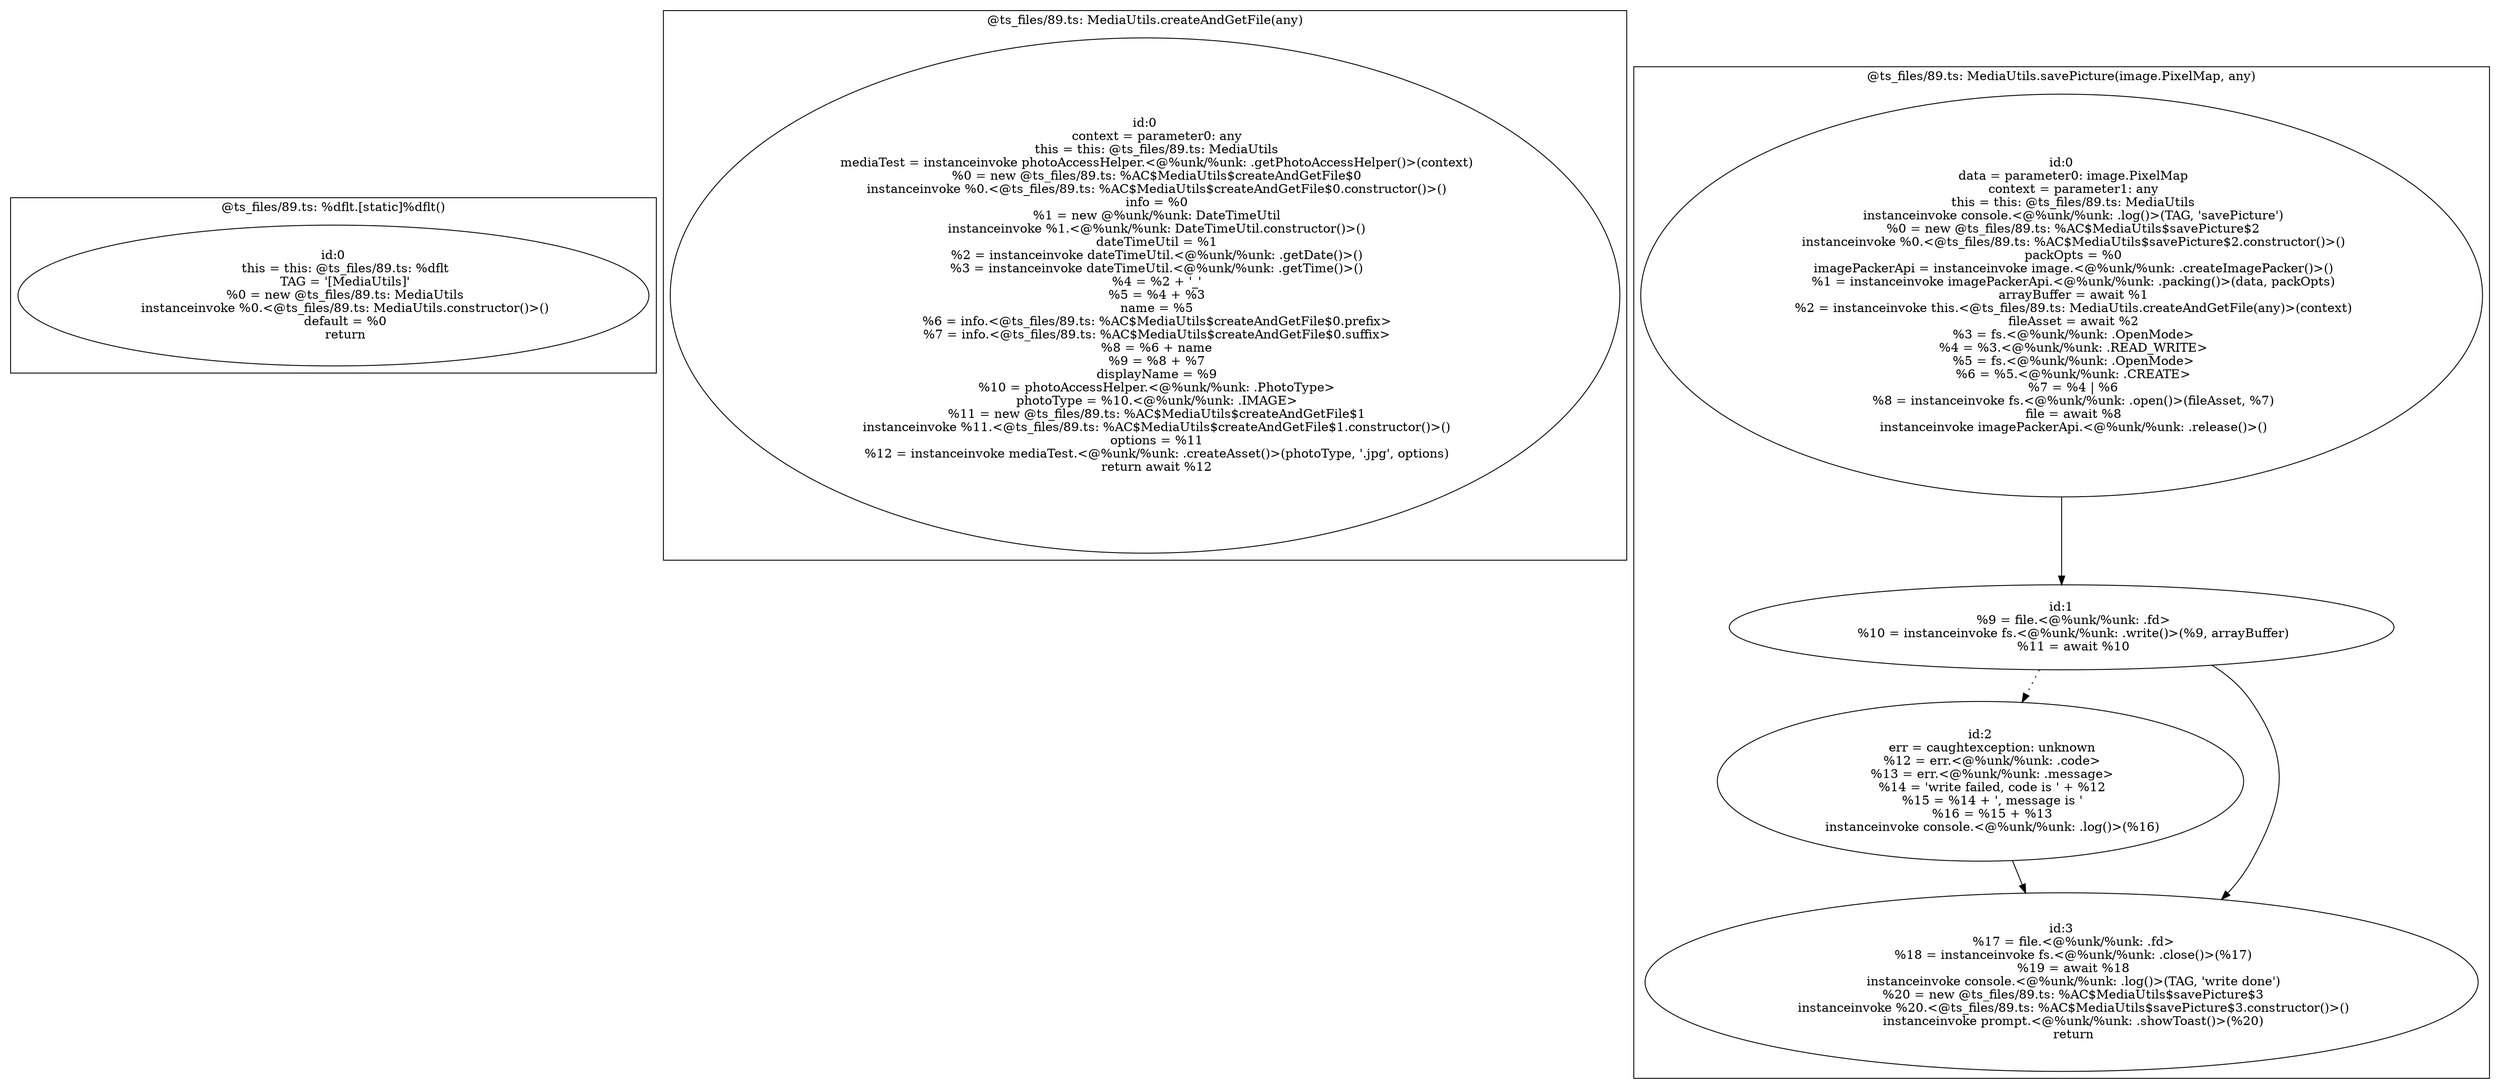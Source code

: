 digraph "89.ts" {
subgraph "cluster_@ts_files/89.ts: %dflt.[static]%dflt()" {
  label="@ts_files/89.ts: %dflt.[static]%dflt()";
  Node33330 [label="id:0
      this = this: @ts_files/89.ts: %dflt
      TAG = '[MediaUtils]'
      %0 = new @ts_files/89.ts: MediaUtils
      instanceinvoke %0.<@ts_files/89.ts: MediaUtils.constructor()>()
      default = %0
      return"];
}
subgraph "cluster_@ts_files/89.ts: MediaUtils.createAndGetFile(any)" {
  label="@ts_files/89.ts: MediaUtils.createAndGetFile(any)";
  Node44870 [label="id:0
      context = parameter0: any
      this = this: @ts_files/89.ts: MediaUtils
      mediaTest = instanceinvoke photoAccessHelper.<@%unk/%unk: .getPhotoAccessHelper()>(context)
      %0 = new @ts_files/89.ts: %AC$MediaUtils$createAndGetFile$0
      instanceinvoke %0.<@ts_files/89.ts: %AC$MediaUtils$createAndGetFile$0.constructor()>()
      info = %0
      %1 = new @%unk/%unk: DateTimeUtil
      instanceinvoke %1.<@%unk/%unk: DateTimeUtil.constructor()>()
      dateTimeUtil = %1
      %2 = instanceinvoke dateTimeUtil.<@%unk/%unk: .getDate()>()
      %3 = instanceinvoke dateTimeUtil.<@%unk/%unk: .getTime()>()
      %4 = %2 + '_'
      %5 = %4 + %3
      name = %5
      %6 = info.<@ts_files/89.ts: %AC$MediaUtils$createAndGetFile$0.prefix>
      %7 = info.<@ts_files/89.ts: %AC$MediaUtils$createAndGetFile$0.suffix>
      %8 = %6 + name
      %9 = %8 + %7
      displayName = %9
      %10 = photoAccessHelper.<@%unk/%unk: .PhotoType>
      photoType = %10.<@%unk/%unk: .IMAGE>
      %11 = new @ts_files/89.ts: %AC$MediaUtils$createAndGetFile$1
      instanceinvoke %11.<@ts_files/89.ts: %AC$MediaUtils$createAndGetFile$1.constructor()>()
      options = %11
      %12 = instanceinvoke mediaTest.<@%unk/%unk: .createAsset()>(photoType, '.jpg', options)
      return await %12"];
}
subgraph "cluster_@ts_files/89.ts: MediaUtils.savePicture(image.PixelMap, any)" {
  label="@ts_files/89.ts: MediaUtils.savePicture(image.PixelMap, any)";
  Node55120 [label="id:0
      data = parameter0: image.PixelMap
      context = parameter1: any
      this = this: @ts_files/89.ts: MediaUtils
      instanceinvoke console.<@%unk/%unk: .log()>(TAG, 'savePicture')
      %0 = new @ts_files/89.ts: %AC$MediaUtils$savePicture$2
      instanceinvoke %0.<@ts_files/89.ts: %AC$MediaUtils$savePicture$2.constructor()>()
      packOpts = %0
      imagePackerApi = instanceinvoke image.<@%unk/%unk: .createImagePacker()>()
      %1 = instanceinvoke imagePackerApi.<@%unk/%unk: .packing()>(data, packOpts)
      arrayBuffer = await %1
      %2 = instanceinvoke this.<@ts_files/89.ts: MediaUtils.createAndGetFile(any)>(context)
      fileAsset = await %2
      %3 = fs.<@%unk/%unk: .OpenMode>
      %4 = %3.<@%unk/%unk: .READ_WRITE>
      %5 = fs.<@%unk/%unk: .OpenMode>
      %6 = %5.<@%unk/%unk: .CREATE>
      %7 = %4 | %6
      %8 = instanceinvoke fs.<@%unk/%unk: .open()>(fileAsset, %7)
      file = await %8
      instanceinvoke imagePackerApi.<@%unk/%unk: .release()>()"];
  Node55121 [label="id:1
      %9 = file.<@%unk/%unk: .fd>
      %10 = instanceinvoke fs.<@%unk/%unk: .write()>(%9, arrayBuffer)
      %11 = await %10"];
  Node55122 [label="id:2
      err = caughtexception: unknown
      %12 = err.<@%unk/%unk: .code>
      %13 = err.<@%unk/%unk: .message>
      %14 = 'write failed, code is ' + %12
      %15 = %14 + ', message is '
      %16 = %15 + %13
      instanceinvoke console.<@%unk/%unk: .log()>(%16)"];
  Node55123 [label="id:3
      %17 = file.<@%unk/%unk: .fd>
      %18 = instanceinvoke fs.<@%unk/%unk: .close()>(%17)
      %19 = await %18
      instanceinvoke console.<@%unk/%unk: .log()>(TAG, 'write done')
      %20 = new @ts_files/89.ts: %AC$MediaUtils$savePicture$3
      instanceinvoke %20.<@ts_files/89.ts: %AC$MediaUtils$savePicture$3.constructor()>()
      instanceinvoke prompt.<@%unk/%unk: .showToast()>(%20)
      return"];
  Node55120 -> Node55121;
  Node55121 -> Node55123;
  Node55121 -> Node55122[style="dotted"];
  Node55122 -> Node55123;
}
}
